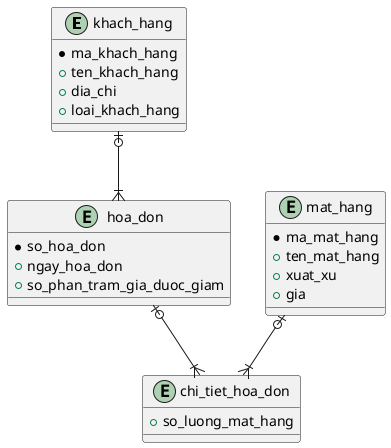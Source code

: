 @startuml

entity "khach_hang" as khach_hang {
 * ma_khach_hang
 + ten_khach_hang
 + dia_chi
 + loai_khach_hang
}

entity "mat_hang" as mat_hang {
 * ma_mat_hang
 + ten_mat_hang
 + xuat_xu
 + gia
}

entity "hoa_don" as hoa_don {
 * so_hoa_don
 + ngay_hoa_don
 + so_phan_tram_gia_duoc_giam
}

entity "chi_tiet_hoa_don" as chi_tiet_hoa_don {
 + so_luong_mat_hang
}

khach_hang |o--|{ hoa_don

hoa_don |o--|{ chi_tiet_hoa_don

mat_hang |o--|{ chi_tiet_hoa_don

@enduml